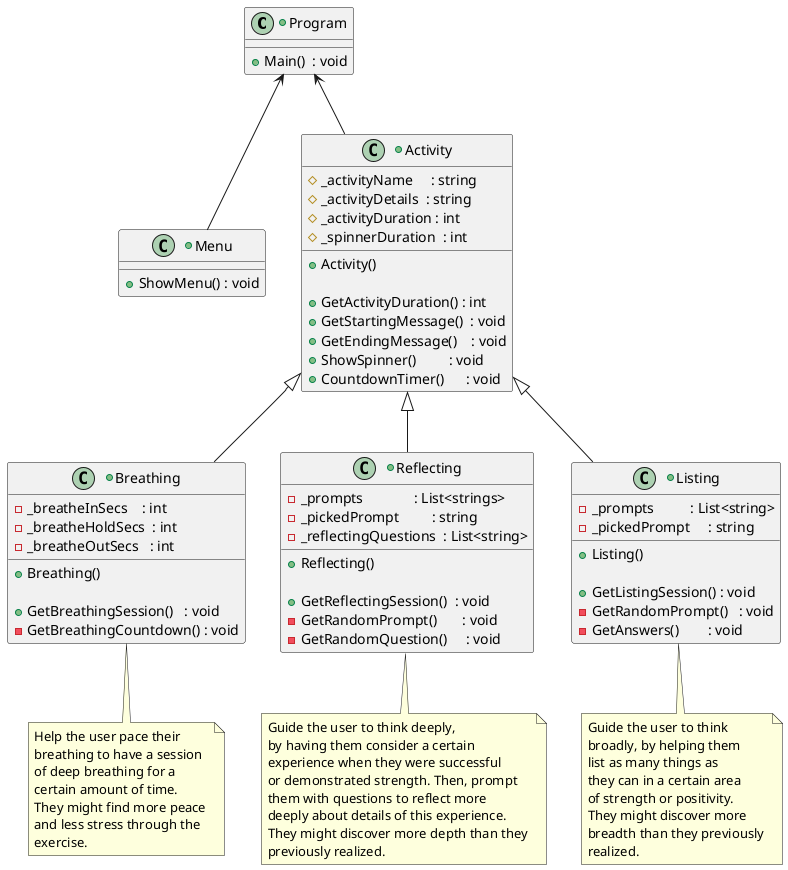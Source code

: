 @startuml Mindfulness

+class Program {
  + Main()  : void
}
+class Menu {
  + ShowMenu() : void
}
+class Activity {
' Attributes
  # _activityName     : string
  # _activityDetails  : string
  # _activityDuration : int
  # _spinnerDuration  : int

' Constructors
  + Activity()
  
' Behaviors
  + GetActivityDuration() : int
  + GetStartingMessage()  : void
  + GetEndingMessage()    : void
  + ShowSpinner()         : void
  + CountdownTimer()      : void
}

+class Breathing {
' Attributes
  - _breatheInSecs    : int
  - _breatheHoldSecs  : int
  - _breatheOutSecs   : int

' Constructors
  + Breathing()

' Behaviors
  + GetBreathingSession()   : void 
  - GetBreathingCountdown() : void
}
note bottom of Breathing
  Help the user pace their 
  breathing to have a session 
  of deep breathing for a 
  certain amount of time. 
  They might find more peace 
  and less stress through the 
  exercise.
end note

+class Reflecting {
' Attributes
  - _prompts              : List<strings>
  - _pickedPrompt         : string
  - _reflectingQuestions  : List<string>

' Constructors
  + Reflecting()

' Behaviors
  + GetReflectingSession()  : void
  - GetRandomPrompt()       : void
  - GetRandomQuestion()     : void
}
note bottom of Reflecting
  Guide the user to think deeply, 
  by having them consider a certain 
  experience when they were successful 
  or demonstrated strength. Then, prompt 
  them with questions to reflect more 
  deeply about details of this experience. 
  They might discover more depth than they 
  previously realized.
end note

+class Listing {
' Attributes
  - _prompts          : List<string>
  - _pickedPrompt     : string

' Constructors
  + Listing()

' Behaviors
  + GetListingSession() : void
  - GetRandomPrompt()   : void
  - GetAnswers()        : void
}
note bottom of Listing
  Guide the user to think 
  broadly, by helping them 
  list as many things as 
  they can in a certain area 
  of strength or positivity. 
  They might discover more 
  breadth than they previously 
  realized.
end note

Program <-- Menu
Program <-- Activity
Activity <|-- Breathing
Activity <|-- Reflecting
Activity <|-- Listing

@enduml